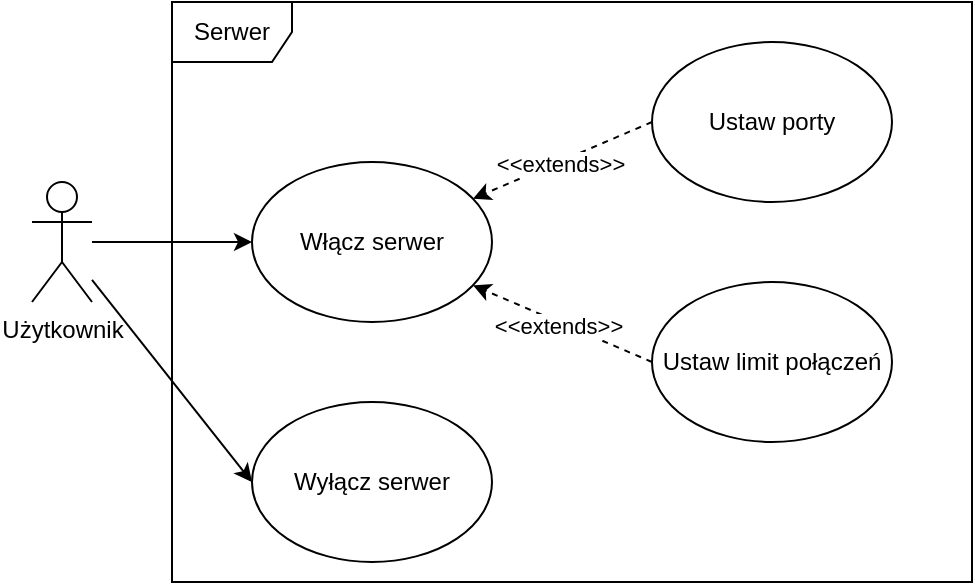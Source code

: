 <mxfile version="12.1.7" type="device" pages="1"><diagram id="HwNJUME-n-SGGQNG_DIH" name="Page-1"><mxGraphModel dx="1948" dy="643" grid="1" gridSize="10" guides="1" tooltips="1" connect="1" arrows="1" fold="1" page="1" pageScale="1" pageWidth="827" pageHeight="1169" math="0" shadow="0"><root><mxCell id="0"/><mxCell id="1" parent="0"/><mxCell id="jy1XIbmDq2rlLf6xUPx8-6" value="&lt;div&gt;Użytkownik&lt;/div&gt;" style="shape=umlActor;verticalLabelPosition=bottom;labelBackgroundColor=#ffffff;verticalAlign=top;html=1;outlineConnect=0;" parent="1" vertex="1"><mxGeometry x="10" y="300" width="30" height="60" as="geometry"/></mxCell><mxCell id="jy1XIbmDq2rlLf6xUPx8-8" value="" style="endArrow=classic;html=1;entryX=0;entryY=0.5;entryDx=0;entryDy=0;" parent="1" source="jy1XIbmDq2rlLf6xUPx8-6" target="jy1XIbmDq2rlLf6xUPx8-10" edge="1"><mxGeometry width="50" height="50" relative="1" as="geometry"><mxPoint x="40" y="320" as="sourcePoint"/><mxPoint x="240" y="200" as="targetPoint"/></mxGeometry></mxCell><mxCell id="jy1XIbmDq2rlLf6xUPx8-9" value="" style="endArrow=classic;html=1;entryX=0;entryY=0.5;entryDx=0;entryDy=0;" parent="1" target="jy1XIbmDq2rlLf6xUPx8-11" edge="1" source="jy1XIbmDq2rlLf6xUPx8-6"><mxGeometry width="50" height="50" relative="1" as="geometry"><mxPoint x="40" y="360" as="sourcePoint"/><mxPoint x="240" y="440" as="targetPoint"/></mxGeometry></mxCell><mxCell id="jy1XIbmDq2rlLf6xUPx8-10" value="Włącz serwer" style="ellipse;whiteSpace=wrap;html=1;" parent="1" vertex="1"><mxGeometry x="120" y="290" width="120" height="80" as="geometry"/></mxCell><mxCell id="jy1XIbmDq2rlLf6xUPx8-11" value="Wyłącz serwer" style="ellipse;whiteSpace=wrap;html=1;" parent="1" vertex="1"><mxGeometry x="120" y="410" width="120" height="80" as="geometry"/></mxCell><mxCell id="jy1XIbmDq2rlLf6xUPx8-12" value="&lt;div&gt;&amp;lt;&amp;lt;extends&amp;gt;&amp;gt;&lt;/div&gt;" style="endArrow=classic;html=1;exitX=0;exitY=0.5;exitDx=0;exitDy=0;dashed=1;" parent="1" source="jy1XIbmDq2rlLf6xUPx8-15" target="jy1XIbmDq2rlLf6xUPx8-10" edge="1"><mxGeometry x="0.029" y="1" width="50" height="50" relative="1" as="geometry"><mxPoint x="500" y="260" as="sourcePoint"/><mxPoint x="420" y="260" as="targetPoint"/><mxPoint as="offset"/></mxGeometry></mxCell><mxCell id="jy1XIbmDq2rlLf6xUPx8-14" value="&lt;div&gt;&amp;lt;&amp;lt;extends&amp;gt;&amp;gt;&lt;/div&gt;" style="endArrow=classic;html=1;exitX=0;exitY=0.5;exitDx=0;exitDy=0;dashed=1;" parent="1" source="jy1XIbmDq2rlLf6xUPx8-16" target="jy1XIbmDq2rlLf6xUPx8-10" edge="1"><mxGeometry x="0.04" y="2" width="50" height="50" relative="1" as="geometry"><mxPoint x="480" y="380" as="sourcePoint"/><mxPoint x="360" y="320" as="targetPoint"/><mxPoint as="offset"/></mxGeometry></mxCell><mxCell id="jy1XIbmDq2rlLf6xUPx8-15" value="Ustaw porty" style="ellipse;whiteSpace=wrap;html=1;" parent="1" vertex="1"><mxGeometry x="320" y="230" width="120" height="80" as="geometry"/></mxCell><mxCell id="jy1XIbmDq2rlLf6xUPx8-16" value="Ustaw limit połączeń" style="ellipse;whiteSpace=wrap;html=1;" parent="1" vertex="1"><mxGeometry x="320" y="350" width="120" height="80" as="geometry"/></mxCell><mxCell id="hlBf7k2NTVh1PJSjyYFC-1" value="Serwer" style="shape=umlFrame;whiteSpace=wrap;html=1;" vertex="1" parent="1"><mxGeometry x="80" y="210" width="400" height="290" as="geometry"/></mxCell></root></mxGraphModel></diagram></mxfile>